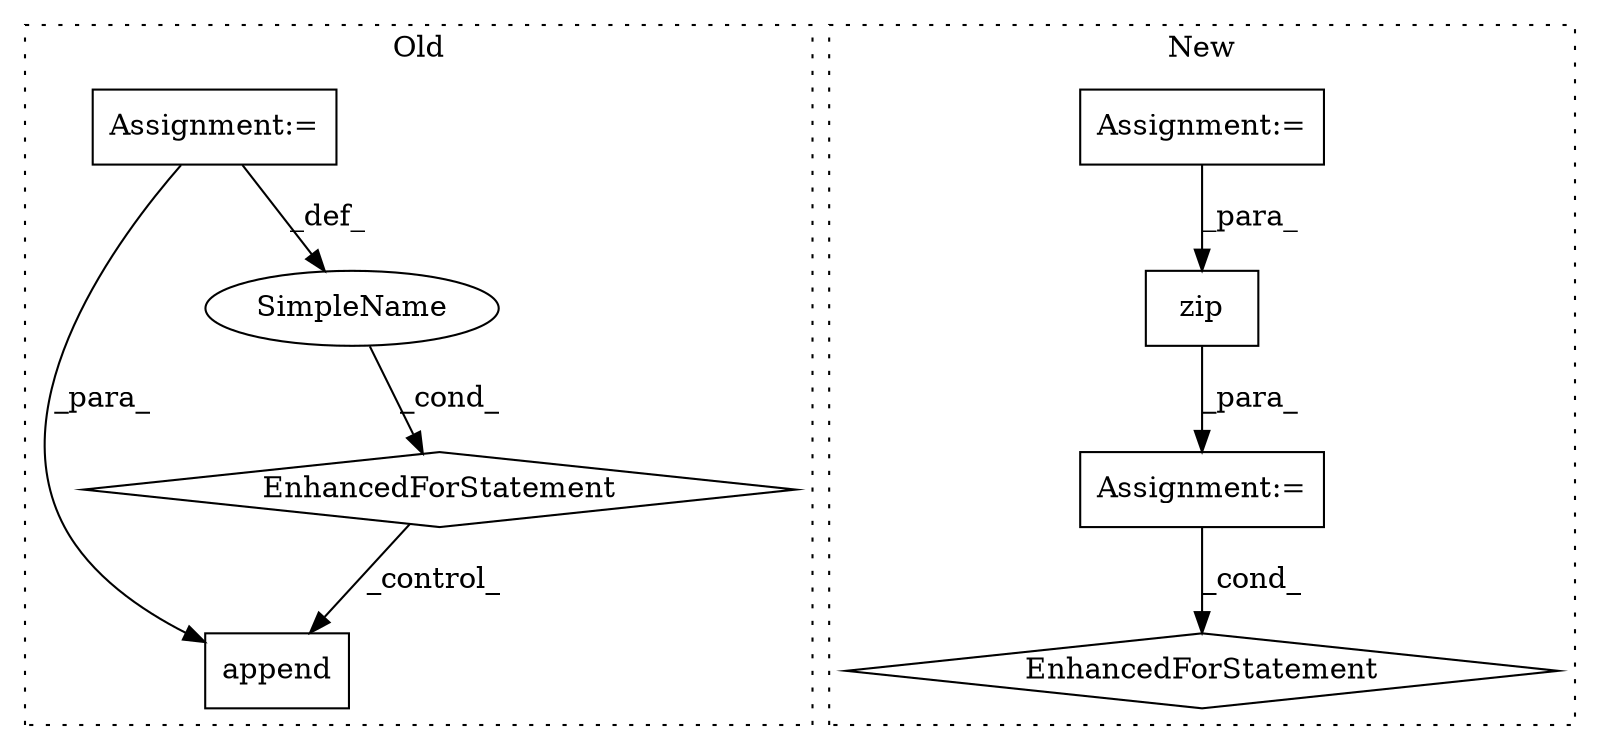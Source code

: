 digraph G {
subgraph cluster0 {
1 [label="append" a="32" s="2984,3015" l="7,1" shape="box"];
5 [label="Assignment:=" a="7" s="2734,2811" l="53,2" shape="box"];
6 [label="EnhancedForStatement" a="70" s="2734,2811" l="53,2" shape="diamond"];
8 [label="SimpleName" a="42" s="2791" l="6" shape="ellipse"];
label = "Old";
style="dotted";
}
subgraph cluster1 {
2 [label="zip" a="32" s="2778,2904" l="13,-3" shape="box"];
3 [label="Assignment:=" a="7" s="2712,2901" l="53,2" shape="box"];
4 [label="Assignment:=" a="7" s="2863" l="35" shape="box"];
7 [label="EnhancedForStatement" a="70" s="2712,2901" l="53,2" shape="diamond"];
label = "New";
style="dotted";
}
2 -> 3 [label="_para_"];
3 -> 7 [label="_cond_"];
4 -> 2 [label="_para_"];
5 -> 1 [label="_para_"];
5 -> 8 [label="_def_"];
6 -> 1 [label="_control_"];
8 -> 6 [label="_cond_"];
}